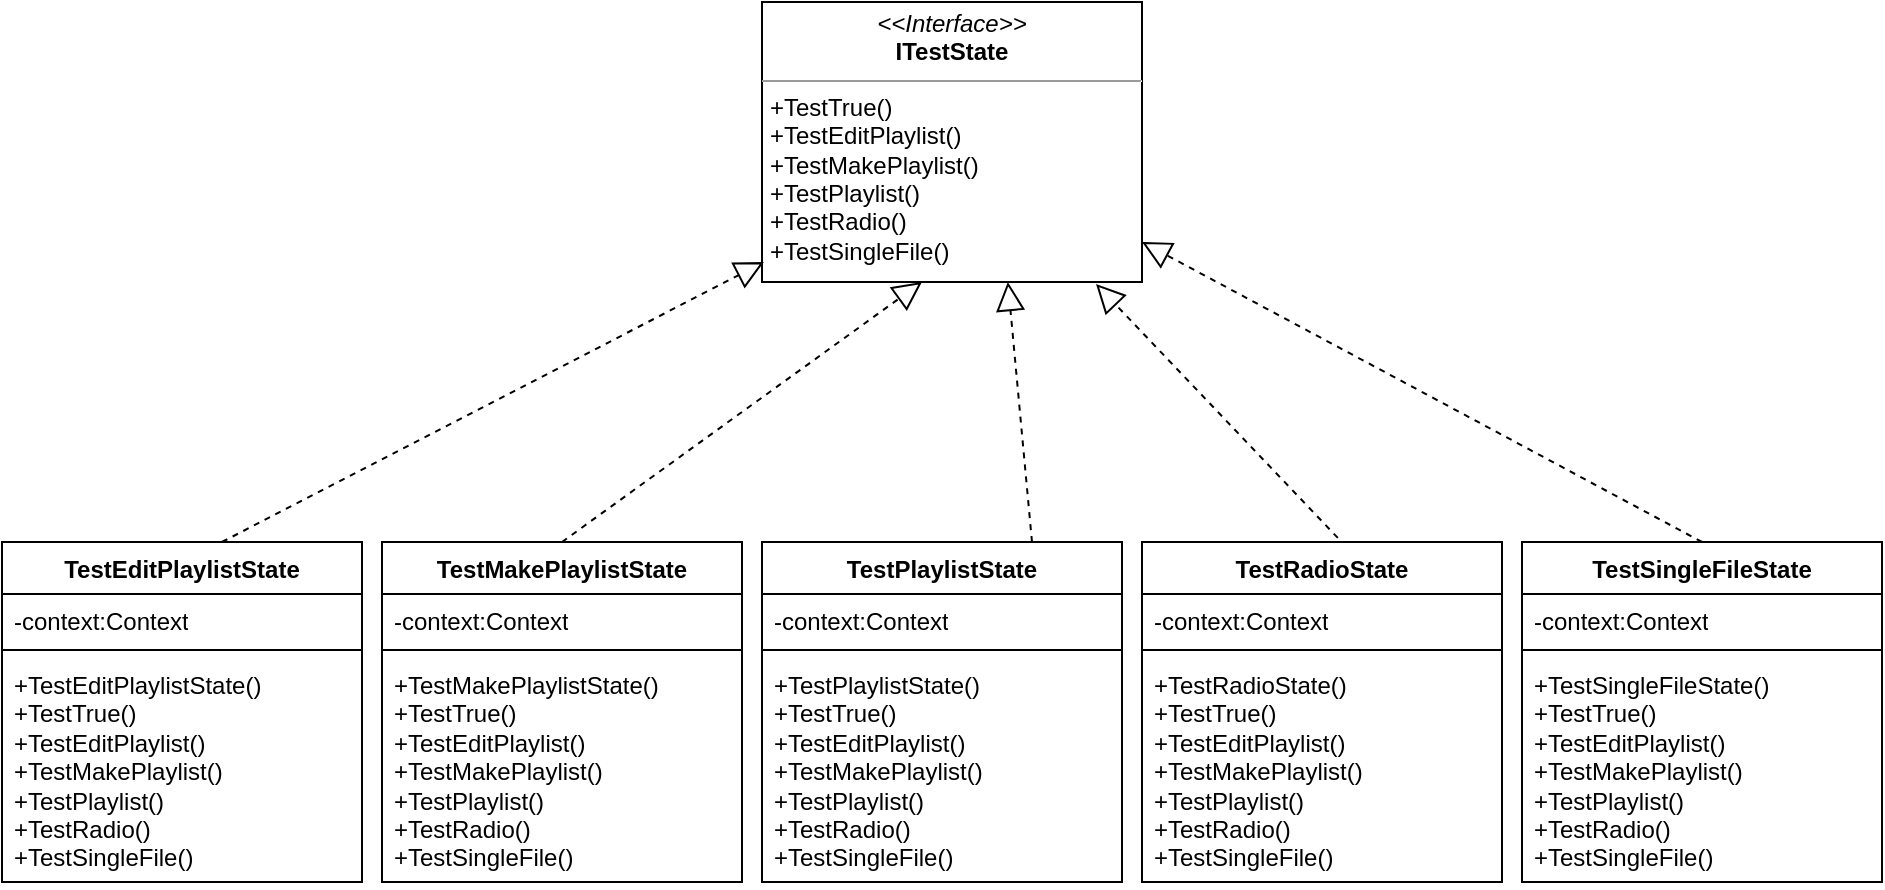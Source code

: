 <mxfile version="21.3.0" type="device">
  <diagram name="Pagina-1" id="J2b6sBxERoD_dT7TaHyf">
    <mxGraphModel dx="1114" dy="620" grid="1" gridSize="10" guides="1" tooltips="1" connect="1" arrows="1" fold="1" page="1" pageScale="1" pageWidth="827" pageHeight="1169" math="0" shadow="0">
      <root>
        <mxCell id="0" />
        <mxCell id="1" parent="0" />
        <mxCell id="PYjnqi-Kpa4nQ8IAvLQp-1" value="&lt;p style=&quot;margin:0px;margin-top:4px;text-align:center;&quot;&gt;&lt;i&gt;&amp;lt;&amp;lt;Interface&amp;gt;&amp;gt;&lt;/i&gt;&lt;br&gt;&lt;b&gt;ITestState&lt;/b&gt;&lt;/p&gt;&lt;hr size=&quot;1&quot;&gt;&lt;p style=&quot;margin:0px;margin-left:4px;&quot;&gt;+TestTrue()&lt;/p&gt;&lt;p style=&quot;margin:0px;margin-left:4px;&quot;&gt;+TestEditPlaylist()&lt;/p&gt;&lt;p style=&quot;margin:0px;margin-left:4px;&quot;&gt;+TestMakePlaylist()&lt;/p&gt;&lt;p style=&quot;margin:0px;margin-left:4px;&quot;&gt;+TestPlaylist()&lt;/p&gt;&lt;p style=&quot;margin:0px;margin-left:4px;&quot;&gt;+TestRadio()&lt;/p&gt;&lt;p style=&quot;margin:0px;margin-left:4px;&quot;&gt;+TestSingleFile()&lt;/p&gt;" style="verticalAlign=top;align=left;overflow=fill;fontSize=12;fontFamily=Helvetica;html=1;whiteSpace=wrap;" vertex="1" parent="1">
          <mxGeometry x="390" y="70" width="190" height="140" as="geometry" />
        </mxCell>
        <mxCell id="PYjnqi-Kpa4nQ8IAvLQp-2" value="TestEditPlaylistState" style="swimlane;fontStyle=1;align=center;verticalAlign=top;childLayout=stackLayout;horizontal=1;startSize=26;horizontalStack=0;resizeParent=1;resizeParentMax=0;resizeLast=0;collapsible=1;marginBottom=0;whiteSpace=wrap;html=1;" vertex="1" parent="1">
          <mxGeometry x="10" y="340" width="180" height="170" as="geometry" />
        </mxCell>
        <mxCell id="PYjnqi-Kpa4nQ8IAvLQp-3" value="-context:Context" style="text;strokeColor=none;fillColor=none;align=left;verticalAlign=top;spacingLeft=4;spacingRight=4;overflow=hidden;rotatable=0;points=[[0,0.5],[1,0.5]];portConstraint=eastwest;whiteSpace=wrap;html=1;" vertex="1" parent="PYjnqi-Kpa4nQ8IAvLQp-2">
          <mxGeometry y="26" width="180" height="24" as="geometry" />
        </mxCell>
        <mxCell id="PYjnqi-Kpa4nQ8IAvLQp-4" value="" style="line;strokeWidth=1;fillColor=none;align=left;verticalAlign=middle;spacingTop=-1;spacingLeft=3;spacingRight=3;rotatable=0;labelPosition=right;points=[];portConstraint=eastwest;strokeColor=inherit;" vertex="1" parent="PYjnqi-Kpa4nQ8IAvLQp-2">
          <mxGeometry y="50" width="180" height="8" as="geometry" />
        </mxCell>
        <mxCell id="PYjnqi-Kpa4nQ8IAvLQp-5" value="&lt;div&gt;&lt;/div&gt;+TestEditPlaylistState()&lt;div&gt;+TestTrue()&lt;/div&gt;&lt;div&gt;+TestEditPlaylist()&lt;/div&gt;&lt;div&gt;+TestMakePlaylist()&lt;/div&gt;&lt;div&gt;+TestPlaylist()&lt;/div&gt;&lt;div&gt;+TestRadio()&lt;/div&gt;&lt;div&gt;+TestSingleFile()&lt;/div&gt;" style="text;strokeColor=none;fillColor=none;align=left;verticalAlign=top;spacingLeft=4;spacingRight=4;overflow=hidden;rotatable=0;points=[[0,0.5],[1,0.5]];portConstraint=eastwest;whiteSpace=wrap;html=1;" vertex="1" parent="PYjnqi-Kpa4nQ8IAvLQp-2">
          <mxGeometry y="58" width="180" height="112" as="geometry" />
        </mxCell>
        <mxCell id="PYjnqi-Kpa4nQ8IAvLQp-6" value="TestMakePlaylistState" style="swimlane;fontStyle=1;align=center;verticalAlign=top;childLayout=stackLayout;horizontal=1;startSize=26;horizontalStack=0;resizeParent=1;resizeParentMax=0;resizeLast=0;collapsible=1;marginBottom=0;whiteSpace=wrap;html=1;" vertex="1" parent="1">
          <mxGeometry x="200" y="340" width="180" height="170" as="geometry" />
        </mxCell>
        <mxCell id="PYjnqi-Kpa4nQ8IAvLQp-7" value="-context:Context" style="text;strokeColor=none;fillColor=none;align=left;verticalAlign=top;spacingLeft=4;spacingRight=4;overflow=hidden;rotatable=0;points=[[0,0.5],[1,0.5]];portConstraint=eastwest;whiteSpace=wrap;html=1;" vertex="1" parent="PYjnqi-Kpa4nQ8IAvLQp-6">
          <mxGeometry y="26" width="180" height="24" as="geometry" />
        </mxCell>
        <mxCell id="PYjnqi-Kpa4nQ8IAvLQp-8" value="" style="line;strokeWidth=1;fillColor=none;align=left;verticalAlign=middle;spacingTop=-1;spacingLeft=3;spacingRight=3;rotatable=0;labelPosition=right;points=[];portConstraint=eastwest;strokeColor=inherit;" vertex="1" parent="PYjnqi-Kpa4nQ8IAvLQp-6">
          <mxGeometry y="50" width="180" height="8" as="geometry" />
        </mxCell>
        <mxCell id="PYjnqi-Kpa4nQ8IAvLQp-9" value="&lt;div&gt;+TestMakePlaylistState()&lt;/div&gt;&lt;div&gt;+TestTrue()&lt;/div&gt;&lt;div&gt;+TestEditPlaylist()&lt;/div&gt;&lt;div&gt;+TestMakePlaylist()&lt;/div&gt;&lt;div&gt;+TestPlaylist()&lt;/div&gt;&lt;div&gt;+TestRadio()&lt;/div&gt;&lt;div&gt;+TestSingleFile()&lt;/div&gt;" style="text;strokeColor=none;fillColor=none;align=left;verticalAlign=top;spacingLeft=4;spacingRight=4;overflow=hidden;rotatable=0;points=[[0,0.5],[1,0.5]];portConstraint=eastwest;whiteSpace=wrap;html=1;" vertex="1" parent="PYjnqi-Kpa4nQ8IAvLQp-6">
          <mxGeometry y="58" width="180" height="112" as="geometry" />
        </mxCell>
        <mxCell id="PYjnqi-Kpa4nQ8IAvLQp-10" value="TestPlaylistState" style="swimlane;fontStyle=1;align=center;verticalAlign=top;childLayout=stackLayout;horizontal=1;startSize=26;horizontalStack=0;resizeParent=1;resizeParentMax=0;resizeLast=0;collapsible=1;marginBottom=0;whiteSpace=wrap;html=1;" vertex="1" parent="1">
          <mxGeometry x="390" y="340" width="180" height="170" as="geometry" />
        </mxCell>
        <mxCell id="PYjnqi-Kpa4nQ8IAvLQp-11" value="-context:Context" style="text;strokeColor=none;fillColor=none;align=left;verticalAlign=top;spacingLeft=4;spacingRight=4;overflow=hidden;rotatable=0;points=[[0,0.5],[1,0.5]];portConstraint=eastwest;whiteSpace=wrap;html=1;" vertex="1" parent="PYjnqi-Kpa4nQ8IAvLQp-10">
          <mxGeometry y="26" width="180" height="24" as="geometry" />
        </mxCell>
        <mxCell id="PYjnqi-Kpa4nQ8IAvLQp-12" value="" style="line;strokeWidth=1;fillColor=none;align=left;verticalAlign=middle;spacingTop=-1;spacingLeft=3;spacingRight=3;rotatable=0;labelPosition=right;points=[];portConstraint=eastwest;strokeColor=inherit;" vertex="1" parent="PYjnqi-Kpa4nQ8IAvLQp-10">
          <mxGeometry y="50" width="180" height="8" as="geometry" />
        </mxCell>
        <mxCell id="PYjnqi-Kpa4nQ8IAvLQp-13" value="&lt;div&gt;+TestPlaylistState()&lt;/div&gt;&lt;div&gt;+TestTrue()&lt;/div&gt;&lt;div&gt;+TestEditPlaylist()&lt;/div&gt;&lt;div&gt;+TestMakePlaylist()&lt;/div&gt;&lt;div&gt;+TestPlaylist()&lt;/div&gt;&lt;div&gt;+TestRadio()&lt;/div&gt;&lt;div&gt;+TestSingleFile()&lt;/div&gt;" style="text;strokeColor=none;fillColor=none;align=left;verticalAlign=top;spacingLeft=4;spacingRight=4;overflow=hidden;rotatable=0;points=[[0,0.5],[1,0.5]];portConstraint=eastwest;whiteSpace=wrap;html=1;" vertex="1" parent="PYjnqi-Kpa4nQ8IAvLQp-10">
          <mxGeometry y="58" width="180" height="112" as="geometry" />
        </mxCell>
        <mxCell id="PYjnqi-Kpa4nQ8IAvLQp-14" value="TestRadioState" style="swimlane;fontStyle=1;align=center;verticalAlign=top;childLayout=stackLayout;horizontal=1;startSize=26;horizontalStack=0;resizeParent=1;resizeParentMax=0;resizeLast=0;collapsible=1;marginBottom=0;whiteSpace=wrap;html=1;" vertex="1" parent="1">
          <mxGeometry x="580" y="340" width="180" height="170" as="geometry" />
        </mxCell>
        <mxCell id="PYjnqi-Kpa4nQ8IAvLQp-15" value="-context:Context" style="text;strokeColor=none;fillColor=none;align=left;verticalAlign=top;spacingLeft=4;spacingRight=4;overflow=hidden;rotatable=0;points=[[0,0.5],[1,0.5]];portConstraint=eastwest;whiteSpace=wrap;html=1;" vertex="1" parent="PYjnqi-Kpa4nQ8IAvLQp-14">
          <mxGeometry y="26" width="180" height="24" as="geometry" />
        </mxCell>
        <mxCell id="PYjnqi-Kpa4nQ8IAvLQp-16" value="" style="line;strokeWidth=1;fillColor=none;align=left;verticalAlign=middle;spacingTop=-1;spacingLeft=3;spacingRight=3;rotatable=0;labelPosition=right;points=[];portConstraint=eastwest;strokeColor=inherit;" vertex="1" parent="PYjnqi-Kpa4nQ8IAvLQp-14">
          <mxGeometry y="50" width="180" height="8" as="geometry" />
        </mxCell>
        <mxCell id="PYjnqi-Kpa4nQ8IAvLQp-17" value="&lt;div&gt;+TestRadioState()&lt;/div&gt;&lt;div&gt;+TestTrue()&lt;/div&gt;&lt;div&gt;+TestEditPlaylist()&lt;/div&gt;&lt;div&gt;+TestMakePlaylist()&lt;/div&gt;&lt;div&gt;+TestPlaylist()&lt;/div&gt;&lt;div&gt;+TestRadio()&lt;/div&gt;&lt;div&gt;+TestSingleFile()&lt;/div&gt;" style="text;strokeColor=none;fillColor=none;align=left;verticalAlign=top;spacingLeft=4;spacingRight=4;overflow=hidden;rotatable=0;points=[[0,0.5],[1,0.5]];portConstraint=eastwest;whiteSpace=wrap;html=1;" vertex="1" parent="PYjnqi-Kpa4nQ8IAvLQp-14">
          <mxGeometry y="58" width="180" height="112" as="geometry" />
        </mxCell>
        <mxCell id="PYjnqi-Kpa4nQ8IAvLQp-18" value="TestSingleFileState" style="swimlane;fontStyle=1;align=center;verticalAlign=top;childLayout=stackLayout;horizontal=1;startSize=26;horizontalStack=0;resizeParent=1;resizeParentMax=0;resizeLast=0;collapsible=1;marginBottom=0;whiteSpace=wrap;html=1;" vertex="1" parent="1">
          <mxGeometry x="770" y="340" width="180" height="170" as="geometry" />
        </mxCell>
        <mxCell id="PYjnqi-Kpa4nQ8IAvLQp-19" value="-context:Context" style="text;strokeColor=none;fillColor=none;align=left;verticalAlign=top;spacingLeft=4;spacingRight=4;overflow=hidden;rotatable=0;points=[[0,0.5],[1,0.5]];portConstraint=eastwest;whiteSpace=wrap;html=1;" vertex="1" parent="PYjnqi-Kpa4nQ8IAvLQp-18">
          <mxGeometry y="26" width="180" height="24" as="geometry" />
        </mxCell>
        <mxCell id="PYjnqi-Kpa4nQ8IAvLQp-20" value="" style="line;strokeWidth=1;fillColor=none;align=left;verticalAlign=middle;spacingTop=-1;spacingLeft=3;spacingRight=3;rotatable=0;labelPosition=right;points=[];portConstraint=eastwest;strokeColor=inherit;" vertex="1" parent="PYjnqi-Kpa4nQ8IAvLQp-18">
          <mxGeometry y="50" width="180" height="8" as="geometry" />
        </mxCell>
        <mxCell id="PYjnqi-Kpa4nQ8IAvLQp-21" value="&lt;div&gt;+TestSingleFileState()&lt;/div&gt;&lt;div&gt;+TestTrue()&lt;/div&gt;&lt;div&gt;+TestEditPlaylist()&lt;/div&gt;&lt;div&gt;+TestMakePlaylist()&lt;/div&gt;&lt;div&gt;+TestPlaylist()&lt;/div&gt;&lt;div&gt;+TestRadio()&lt;/div&gt;&lt;div&gt;+TestSingleFile()&lt;/div&gt;" style="text;strokeColor=none;fillColor=none;align=left;verticalAlign=top;spacingLeft=4;spacingRight=4;overflow=hidden;rotatable=0;points=[[0,0.5],[1,0.5]];portConstraint=eastwest;whiteSpace=wrap;html=1;" vertex="1" parent="PYjnqi-Kpa4nQ8IAvLQp-18">
          <mxGeometry y="58" width="180" height="112" as="geometry" />
        </mxCell>
        <mxCell id="PYjnqi-Kpa4nQ8IAvLQp-22" value="" style="endArrow=block;dashed=1;endFill=0;endSize=12;html=1;rounded=0;entryX=0.005;entryY=0.929;entryDx=0;entryDy=0;entryPerimeter=0;exitX=0.611;exitY=0;exitDx=0;exitDy=0;exitPerimeter=0;" edge="1" parent="1" source="PYjnqi-Kpa4nQ8IAvLQp-2" target="PYjnqi-Kpa4nQ8IAvLQp-1">
          <mxGeometry width="160" relative="1" as="geometry">
            <mxPoint x="410" y="320" as="sourcePoint" />
            <mxPoint x="570" y="320" as="targetPoint" />
          </mxGeometry>
        </mxCell>
        <mxCell id="PYjnqi-Kpa4nQ8IAvLQp-23" value="" style="endArrow=block;dashed=1;endFill=0;endSize=12;html=1;rounded=0;entryX=0.421;entryY=1;entryDx=0;entryDy=0;entryPerimeter=0;exitX=0.5;exitY=0;exitDx=0;exitDy=0;" edge="1" parent="1" source="PYjnqi-Kpa4nQ8IAvLQp-6" target="PYjnqi-Kpa4nQ8IAvLQp-1">
          <mxGeometry width="160" relative="1" as="geometry">
            <mxPoint x="130" y="350" as="sourcePoint" />
            <mxPoint x="420" y="224" as="targetPoint" />
          </mxGeometry>
        </mxCell>
        <mxCell id="PYjnqi-Kpa4nQ8IAvLQp-24" value="" style="endArrow=block;dashed=1;endFill=0;endSize=12;html=1;rounded=0;entryX=0.647;entryY=1;entryDx=0;entryDy=0;entryPerimeter=0;exitX=0.75;exitY=0;exitDx=0;exitDy=0;" edge="1" parent="1" source="PYjnqi-Kpa4nQ8IAvLQp-10" target="PYjnqi-Kpa4nQ8IAvLQp-1">
          <mxGeometry width="160" relative="1" as="geometry">
            <mxPoint x="140" y="360" as="sourcePoint" />
            <mxPoint x="430" y="234" as="targetPoint" />
          </mxGeometry>
        </mxCell>
        <mxCell id="PYjnqi-Kpa4nQ8IAvLQp-25" value="" style="endArrow=block;dashed=1;endFill=0;endSize=12;html=1;rounded=0;entryX=0.879;entryY=1.007;entryDx=0;entryDy=0;entryPerimeter=0;exitX=0.544;exitY=-0.012;exitDx=0;exitDy=0;exitPerimeter=0;" edge="1" parent="1" source="PYjnqi-Kpa4nQ8IAvLQp-14" target="PYjnqi-Kpa4nQ8IAvLQp-1">
          <mxGeometry width="160" relative="1" as="geometry">
            <mxPoint x="150" y="370" as="sourcePoint" />
            <mxPoint x="440" y="244" as="targetPoint" />
          </mxGeometry>
        </mxCell>
        <mxCell id="PYjnqi-Kpa4nQ8IAvLQp-26" value="" style="endArrow=block;dashed=1;endFill=0;endSize=12;html=1;rounded=0;entryX=1;entryY=0.857;entryDx=0;entryDy=0;entryPerimeter=0;exitX=0.5;exitY=0;exitDx=0;exitDy=0;" edge="1" parent="1" source="PYjnqi-Kpa4nQ8IAvLQp-18" target="PYjnqi-Kpa4nQ8IAvLQp-1">
          <mxGeometry width="160" relative="1" as="geometry">
            <mxPoint x="160" y="380" as="sourcePoint" />
            <mxPoint x="450" y="254" as="targetPoint" />
          </mxGeometry>
        </mxCell>
      </root>
    </mxGraphModel>
  </diagram>
</mxfile>
